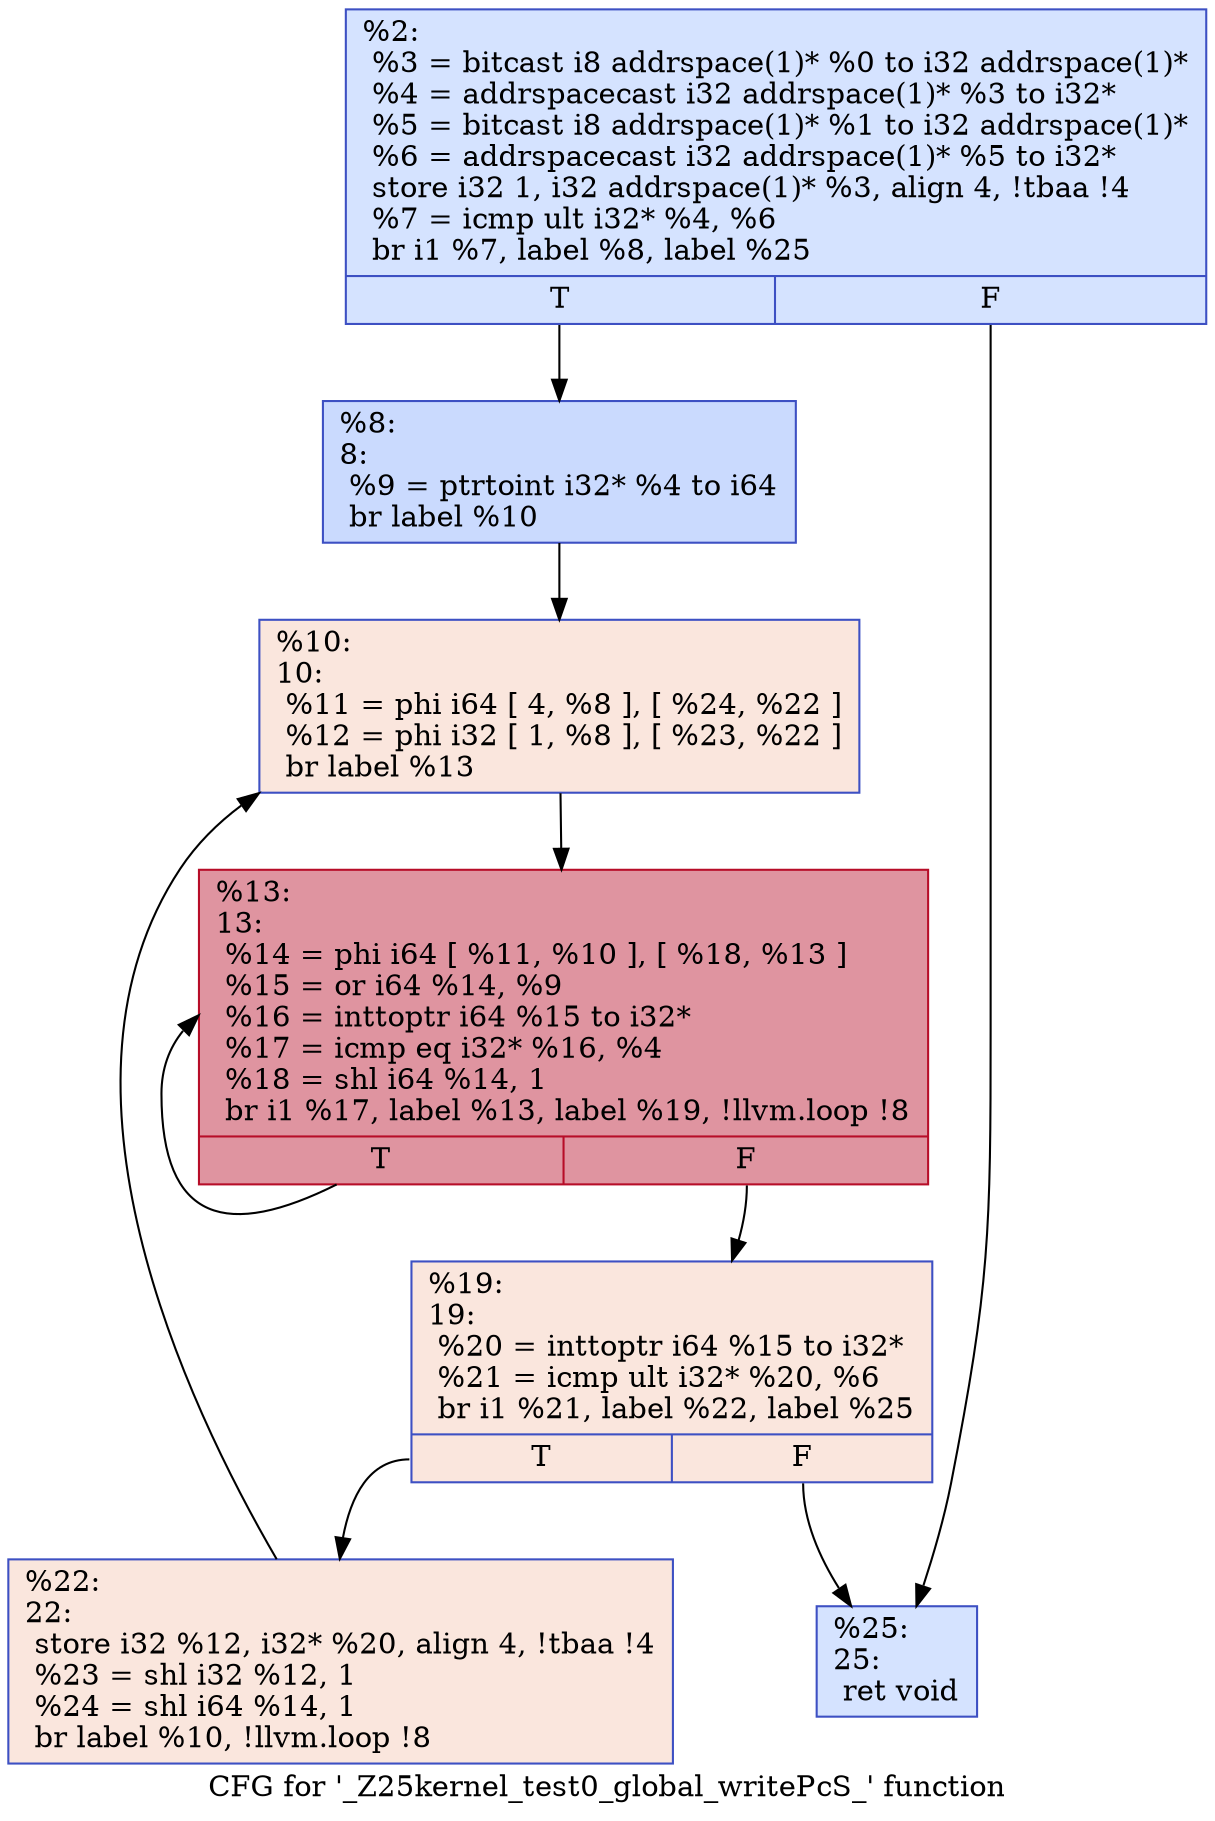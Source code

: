digraph "CFG for '_Z25kernel_test0_global_writePcS_' function" {
	label="CFG for '_Z25kernel_test0_global_writePcS_' function";

	Node0x4808e30 [shape=record,color="#3d50c3ff", style=filled, fillcolor="#a1c0ff70",label="{%2:\l  %3 = bitcast i8 addrspace(1)* %0 to i32 addrspace(1)*\l  %4 = addrspacecast i32 addrspace(1)* %3 to i32*\l  %5 = bitcast i8 addrspace(1)* %1 to i32 addrspace(1)*\l  %6 = addrspacecast i32 addrspace(1)* %5 to i32*\l  store i32 1, i32 addrspace(1)* %3, align 4, !tbaa !4\l  %7 = icmp ult i32* %4, %6\l  br i1 %7, label %8, label %25\l|{<s0>T|<s1>F}}"];
	Node0x4808e30:s0 -> Node0x480a380;
	Node0x4808e30:s1 -> Node0x480a3d0;
	Node0x480a380 [shape=record,color="#3d50c3ff", style=filled, fillcolor="#88abfd70",label="{%8:\l8:                                                \l  %9 = ptrtoint i32* %4 to i64\l  br label %10\l}"];
	Node0x480a380 -> Node0x4808fd0;
	Node0x4808fd0 [shape=record,color="#3d50c3ff", style=filled, fillcolor="#f3c7b170",label="{%10:\l10:                                               \l  %11 = phi i64 [ 4, %8 ], [ %24, %22 ]\l  %12 = phi i32 [ 1, %8 ], [ %23, %22 ]\l  br label %13\l}"];
	Node0x4808fd0 -> Node0x480a940;
	Node0x480a940 [shape=record,color="#b70d28ff", style=filled, fillcolor="#b70d2870",label="{%13:\l13:                                               \l  %14 = phi i64 [ %11, %10 ], [ %18, %13 ]\l  %15 = or i64 %14, %9\l  %16 = inttoptr i64 %15 to i32*\l  %17 = icmp eq i32* %16, %4\l  %18 = shl i64 %14, 1\l  br i1 %17, label %13, label %19, !llvm.loop !8\l|{<s0>T|<s1>F}}"];
	Node0x480a940:s0 -> Node0x480a940;
	Node0x480a940:s1 -> Node0x480adf0;
	Node0x480adf0 [shape=record,color="#3d50c3ff", style=filled, fillcolor="#f3c7b170",label="{%19:\l19:                                               \l  %20 = inttoptr i64 %15 to i32*\l  %21 = icmp ult i32* %20, %6\l  br i1 %21, label %22, label %25\l|{<s0>T|<s1>F}}"];
	Node0x480adf0:s0 -> Node0x480a6e0;
	Node0x480adf0:s1 -> Node0x480a3d0;
	Node0x480a6e0 [shape=record,color="#3d50c3ff", style=filled, fillcolor="#f3c7b170",label="{%22:\l22:                                               \l  store i32 %12, i32* %20, align 4, !tbaa !4\l  %23 = shl i32 %12, 1\l  %24 = shl i64 %14, 1\l  br label %10, !llvm.loop !8\l}"];
	Node0x480a6e0 -> Node0x4808fd0;
	Node0x480a3d0 [shape=record,color="#3d50c3ff", style=filled, fillcolor="#a1c0ff70",label="{%25:\l25:                                               \l  ret void\l}"];
}
